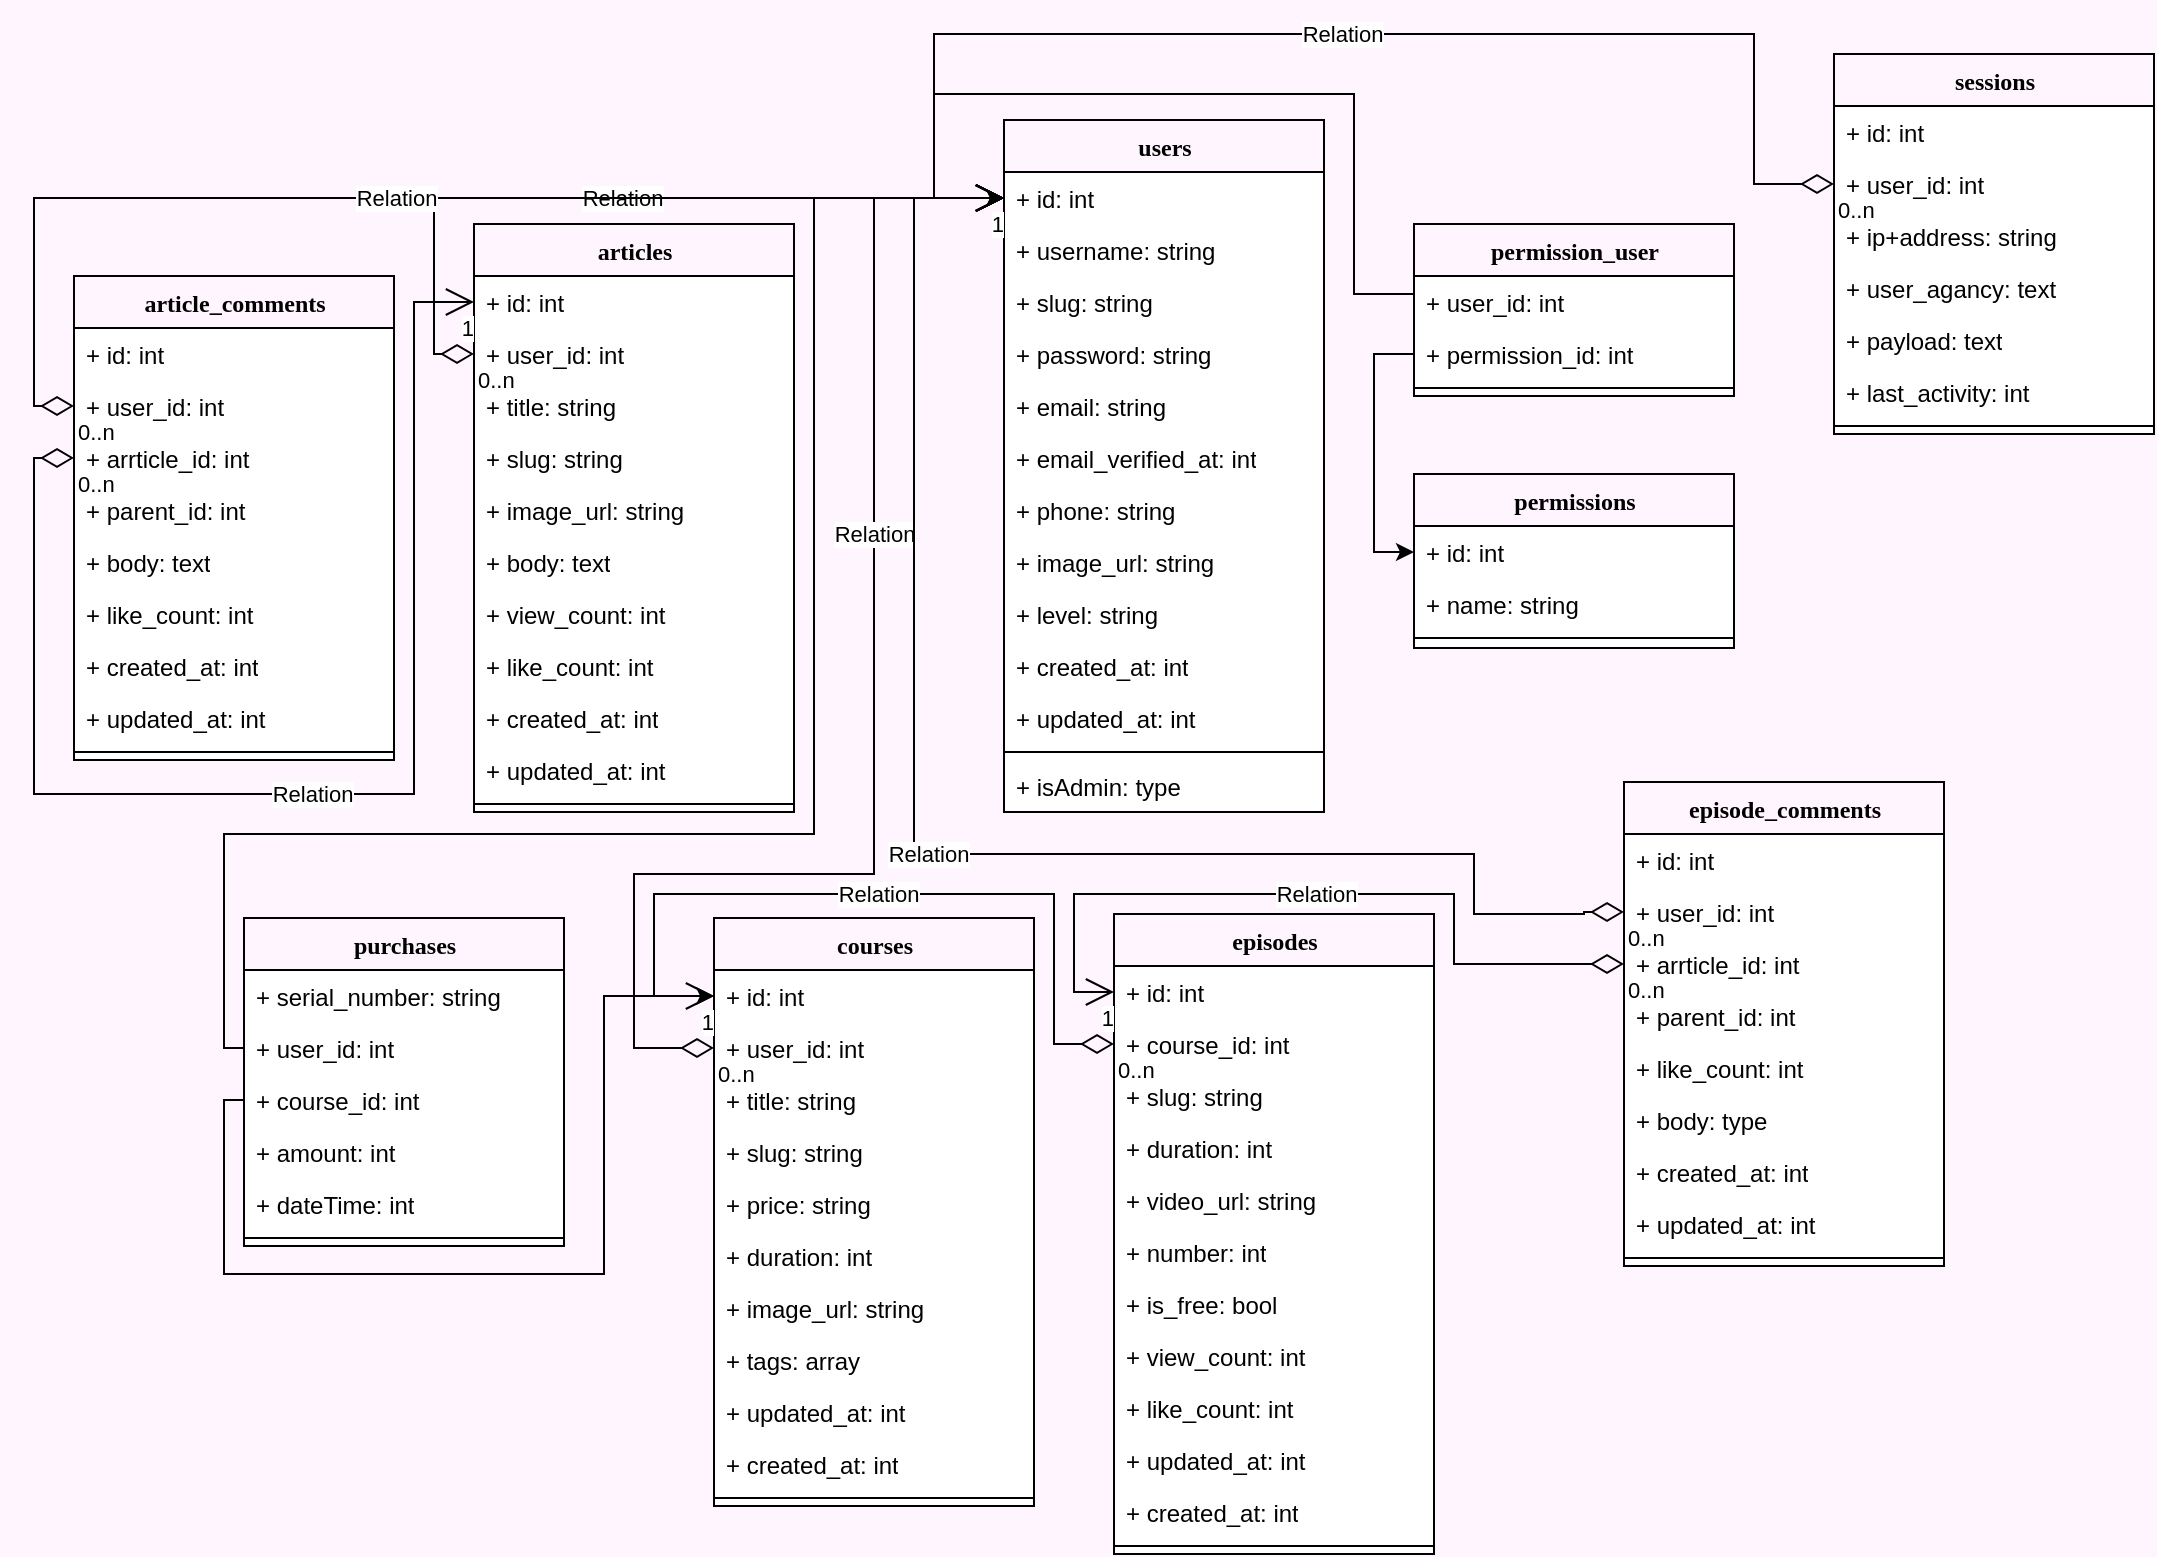 <mxfile version="20.2.8" type="device"><diagram name="Page-1" id="9f46799a-70d6-7492-0946-bef42562c5a5"><mxGraphModel dx="868" dy="566" grid="1" gridSize="10" guides="1" tooltips="1" connect="1" arrows="1" fold="1" page="1" pageScale="1" pageWidth="1169" pageHeight="827" background="#FFF5FE" math="0" shadow="0"><root><mxCell id="0"/><mxCell id="1" parent="0"/><mxCell id="78961159f06e98e8-17" value="articles" style="swimlane;html=1;fontStyle=1;align=center;verticalAlign=top;childLayout=stackLayout;horizontal=1;startSize=26;horizontalStack=0;resizeParent=1;resizeLast=0;collapsible=1;marginBottom=0;swimlaneFillColor=#ffffff;rounded=0;shadow=0;comic=0;labelBackgroundColor=none;strokeWidth=1;fillColor=none;fontFamily=Verdana;fontSize=12" parent="1" vertex="1"><mxGeometry x="275" y="135" width="160" height="294" as="geometry"/></mxCell><mxCell id="78961159f06e98e8-21" value="+ id: int" style="text;html=1;strokeColor=none;fillColor=none;align=left;verticalAlign=top;spacingLeft=4;spacingRight=4;whiteSpace=wrap;overflow=hidden;rotatable=0;points=[[0,0.5],[1,0.5]];portConstraint=eastwest;" parent="78961159f06e98e8-17" vertex="1"><mxGeometry y="26" width="160" height="26" as="geometry"/></mxCell><mxCell id="NeCUMd8s_UGiuaTIAhG--6" value="+ user_id: int" style="text;html=1;strokeColor=none;fillColor=none;align=left;verticalAlign=top;spacingLeft=4;spacingRight=4;whiteSpace=wrap;overflow=hidden;rotatable=0;points=[[0,0.5],[1,0.5]];portConstraint=eastwest;" parent="78961159f06e98e8-17" vertex="1"><mxGeometry y="52" width="160" height="26" as="geometry"/></mxCell><mxCell id="78961159f06e98e8-23" value="+ title: string" style="text;html=1;strokeColor=none;fillColor=none;align=left;verticalAlign=top;spacingLeft=4;spacingRight=4;whiteSpace=wrap;overflow=hidden;rotatable=0;points=[[0,0.5],[1,0.5]];portConstraint=eastwest;" parent="78961159f06e98e8-17" vertex="1"><mxGeometry y="78" width="160" height="26" as="geometry"/></mxCell><mxCell id="78961159f06e98e8-25" value="+ slug: string" style="text;html=1;strokeColor=none;fillColor=none;align=left;verticalAlign=top;spacingLeft=4;spacingRight=4;whiteSpace=wrap;overflow=hidden;rotatable=0;points=[[0,0.5],[1,0.5]];portConstraint=eastwest;" parent="78961159f06e98e8-17" vertex="1"><mxGeometry y="104" width="160" height="26" as="geometry"/></mxCell><mxCell id="NeCUMd8s_UGiuaTIAhG--41" value="+ image_url: string" style="text;html=1;strokeColor=none;fillColor=none;align=left;verticalAlign=top;spacingLeft=4;spacingRight=4;whiteSpace=wrap;overflow=hidden;rotatable=0;points=[[0,0.5],[1,0.5]];portConstraint=eastwest;" parent="78961159f06e98e8-17" vertex="1"><mxGeometry y="130" width="160" height="26" as="geometry"/></mxCell><mxCell id="78961159f06e98e8-26" value="+ body: text" style="text;html=1;strokeColor=none;fillColor=none;align=left;verticalAlign=top;spacingLeft=4;spacingRight=4;whiteSpace=wrap;overflow=hidden;rotatable=0;points=[[0,0.5],[1,0.5]];portConstraint=eastwest;" parent="78961159f06e98e8-17" vertex="1"><mxGeometry y="156" width="160" height="26" as="geometry"/></mxCell><mxCell id="yZIpc35py8JejfRJIseU-2" value="+ view_count: int" style="text;html=1;strokeColor=none;fillColor=none;align=left;verticalAlign=top;spacingLeft=4;spacingRight=4;whiteSpace=wrap;overflow=hidden;rotatable=0;points=[[0,0.5],[1,0.5]];portConstraint=eastwest;" parent="78961159f06e98e8-17" vertex="1"><mxGeometry y="182" width="160" height="26" as="geometry"/></mxCell><mxCell id="yZIpc35py8JejfRJIseU-3" value="+ like_count: int" style="text;html=1;strokeColor=none;fillColor=none;align=left;verticalAlign=top;spacingLeft=4;spacingRight=4;whiteSpace=wrap;overflow=hidden;rotatable=0;points=[[0,0.5],[1,0.5]];portConstraint=eastwest;" parent="78961159f06e98e8-17" vertex="1"><mxGeometry y="208" width="160" height="26" as="geometry"/></mxCell><mxCell id="78961159f06e98e8-24" value="+ created_at: int" style="text;html=1;strokeColor=none;fillColor=none;align=left;verticalAlign=top;spacingLeft=4;spacingRight=4;whiteSpace=wrap;overflow=hidden;rotatable=0;points=[[0,0.5],[1,0.5]];portConstraint=eastwest;" parent="78961159f06e98e8-17" vertex="1"><mxGeometry y="234" width="160" height="26" as="geometry"/></mxCell><mxCell id="NeCUMd8s_UGiuaTIAhG--5" value="+ updated_at: int" style="text;html=1;strokeColor=none;fillColor=none;align=left;verticalAlign=top;spacingLeft=4;spacingRight=4;whiteSpace=wrap;overflow=hidden;rotatable=0;points=[[0,0.5],[1,0.5]];portConstraint=eastwest;" parent="78961159f06e98e8-17" vertex="1"><mxGeometry y="260" width="160" height="26" as="geometry"/></mxCell><mxCell id="78961159f06e98e8-19" value="" style="line;html=1;strokeWidth=1;fillColor=none;align=left;verticalAlign=middle;spacingTop=-1;spacingLeft=3;spacingRight=3;rotatable=0;labelPosition=right;points=[];portConstraint=eastwest;" parent="78961159f06e98e8-17" vertex="1"><mxGeometry y="286" width="160" height="8" as="geometry"/></mxCell><mxCell id="78961159f06e98e8-30" value="users" style="swimlane;html=1;fontStyle=1;align=center;verticalAlign=top;childLayout=stackLayout;horizontal=1;startSize=26;horizontalStack=0;resizeParent=1;resizeLast=0;collapsible=1;marginBottom=0;swimlaneFillColor=#ffffff;rounded=0;shadow=0;comic=0;labelBackgroundColor=none;strokeWidth=1;fillColor=none;fontFamily=Verdana;fontSize=12" parent="1" vertex="1"><mxGeometry x="540" y="83" width="160" height="346" as="geometry"/></mxCell><mxCell id="78961159f06e98e8-31" value="+ id: int" style="text;html=1;strokeColor=none;fillColor=none;align=left;verticalAlign=top;spacingLeft=4;spacingRight=4;whiteSpace=wrap;overflow=hidden;rotatable=0;points=[[0,0.5],[1,0.5]];portConstraint=eastwest;" parent="78961159f06e98e8-30" vertex="1"><mxGeometry y="26" width="160" height="26" as="geometry"/></mxCell><mxCell id="78961159f06e98e8-32" value="+ username: string" style="text;html=1;strokeColor=none;fillColor=none;align=left;verticalAlign=top;spacingLeft=4;spacingRight=4;whiteSpace=wrap;overflow=hidden;rotatable=0;points=[[0,0.5],[1,0.5]];portConstraint=eastwest;" parent="78961159f06e98e8-30" vertex="1"><mxGeometry y="52" width="160" height="26" as="geometry"/></mxCell><mxCell id="NeCUMd8s_UGiuaTIAhG--4" value="+ slug: string" style="text;html=1;strokeColor=none;fillColor=none;align=left;verticalAlign=top;spacingLeft=4;spacingRight=4;whiteSpace=wrap;overflow=hidden;rotatable=0;points=[[0,0.5],[1,0.5]];portConstraint=eastwest;" parent="78961159f06e98e8-30" vertex="1"><mxGeometry y="78" width="160" height="26" as="geometry"/></mxCell><mxCell id="78961159f06e98e8-33" value="+ password: string" style="text;html=1;strokeColor=none;fillColor=none;align=left;verticalAlign=top;spacingLeft=4;spacingRight=4;whiteSpace=wrap;overflow=hidden;rotatable=0;points=[[0,0.5],[1,0.5]];portConstraint=eastwest;" parent="78961159f06e98e8-30" vertex="1"><mxGeometry y="104" width="160" height="26" as="geometry"/></mxCell><mxCell id="78961159f06e98e8-34" value="+ email: string" style="text;html=1;strokeColor=none;fillColor=none;align=left;verticalAlign=top;spacingLeft=4;spacingRight=4;whiteSpace=wrap;overflow=hidden;rotatable=0;points=[[0,0.5],[1,0.5]];portConstraint=eastwest;" parent="78961159f06e98e8-30" vertex="1"><mxGeometry y="130" width="160" height="26" as="geometry"/></mxCell><mxCell id="NeCUMd8s_UGiuaTIAhG--81" value="+ email_verified_at: int" style="text;html=1;strokeColor=none;fillColor=none;align=left;verticalAlign=top;spacingLeft=4;spacingRight=4;whiteSpace=wrap;overflow=hidden;rotatable=0;points=[[0,0.5],[1,0.5]];portConstraint=eastwest;" parent="78961159f06e98e8-30" vertex="1"><mxGeometry y="156" width="160" height="26" as="geometry"/></mxCell><mxCell id="78961159f06e98e8-36" value="+ phone: string" style="text;html=1;strokeColor=none;fillColor=none;align=left;verticalAlign=top;spacingLeft=4;spacingRight=4;whiteSpace=wrap;overflow=hidden;rotatable=0;points=[[0,0.5],[1,0.5]];portConstraint=eastwest;" parent="78961159f06e98e8-30" vertex="1"><mxGeometry y="182" width="160" height="26" as="geometry"/></mxCell><mxCell id="NeCUMd8s_UGiuaTIAhG--42" value="+ image_url: string" style="text;html=1;strokeColor=none;fillColor=none;align=left;verticalAlign=top;spacingLeft=4;spacingRight=4;whiteSpace=wrap;overflow=hidden;rotatable=0;points=[[0,0.5],[1,0.5]];portConstraint=eastwest;" parent="78961159f06e98e8-30" vertex="1"><mxGeometry y="208" width="160" height="26" as="geometry"/></mxCell><mxCell id="78961159f06e98e8-37" value="+ level: string" style="text;html=1;strokeColor=none;fillColor=none;align=left;verticalAlign=top;spacingLeft=4;spacingRight=4;whiteSpace=wrap;overflow=hidden;rotatable=0;points=[[0,0.5],[1,0.5]];portConstraint=eastwest;" parent="78961159f06e98e8-30" vertex="1"><mxGeometry y="234" width="160" height="26" as="geometry"/></mxCell><mxCell id="NeCUMd8s_UGiuaTIAhG--1" value="+ created_at: int" style="text;html=1;strokeColor=none;fillColor=none;align=left;verticalAlign=top;spacingLeft=4;spacingRight=4;whiteSpace=wrap;overflow=hidden;rotatable=0;points=[[0,0.5],[1,0.5]];portConstraint=eastwest;" parent="78961159f06e98e8-30" vertex="1"><mxGeometry y="260" width="160" height="26" as="geometry"/></mxCell><mxCell id="NeCUMd8s_UGiuaTIAhG--3" value="+ updated_at: int" style="text;html=1;strokeColor=none;fillColor=none;align=left;verticalAlign=top;spacingLeft=4;spacingRight=4;whiteSpace=wrap;overflow=hidden;rotatable=0;points=[[0,0.5],[1,0.5]];portConstraint=eastwest;" parent="78961159f06e98e8-30" vertex="1"><mxGeometry y="286" width="160" height="26" as="geometry"/></mxCell><mxCell id="78961159f06e98e8-38" value="" style="line;html=1;strokeWidth=1;fillColor=none;align=left;verticalAlign=middle;spacingTop=-1;spacingLeft=3;spacingRight=3;rotatable=0;labelPosition=right;points=[];portConstraint=eastwest;" parent="78961159f06e98e8-30" vertex="1"><mxGeometry y="312" width="160" height="8" as="geometry"/></mxCell><mxCell id="78961159f06e98e8-39" value="+ isAdmin: type" style="text;html=1;strokeColor=none;fillColor=none;align=left;verticalAlign=top;spacingLeft=4;spacingRight=4;whiteSpace=wrap;overflow=hidden;rotatable=0;points=[[0,0.5],[1,0.5]];portConstraint=eastwest;" parent="78961159f06e98e8-30" vertex="1"><mxGeometry y="320" width="160" height="26" as="geometry"/></mxCell><mxCell id="78961159f06e98e8-43" value="permissions" style="swimlane;html=1;fontStyle=1;align=center;verticalAlign=top;childLayout=stackLayout;horizontal=1;startSize=26;horizontalStack=0;resizeParent=1;resizeLast=0;collapsible=1;marginBottom=0;swimlaneFillColor=#ffffff;rounded=0;shadow=0;comic=0;labelBackgroundColor=none;strokeWidth=1;fillColor=none;fontFamily=Verdana;fontSize=12" parent="1" vertex="1"><mxGeometry x="745" y="260" width="160" height="87" as="geometry"/></mxCell><mxCell id="78961159f06e98e8-44" value="+ id: int" style="text;html=1;strokeColor=none;fillColor=none;align=left;verticalAlign=top;spacingLeft=4;spacingRight=4;whiteSpace=wrap;overflow=hidden;rotatable=0;points=[[0,0.5],[1,0.5]];portConstraint=eastwest;" parent="78961159f06e98e8-43" vertex="1"><mxGeometry y="26" width="160" height="26" as="geometry"/></mxCell><mxCell id="78961159f06e98e8-45" value="+ name: string" style="text;html=1;strokeColor=none;fillColor=none;align=left;verticalAlign=top;spacingLeft=4;spacingRight=4;whiteSpace=wrap;overflow=hidden;rotatable=0;points=[[0,0.5],[1,0.5]];portConstraint=eastwest;" parent="78961159f06e98e8-43" vertex="1"><mxGeometry y="52" width="160" height="26" as="geometry"/></mxCell><mxCell id="78961159f06e98e8-51" value="" style="line;html=1;strokeWidth=1;fillColor=none;align=left;verticalAlign=middle;spacingTop=-1;spacingLeft=3;spacingRight=3;rotatable=0;labelPosition=right;points=[];portConstraint=eastwest;" parent="78961159f06e98e8-43" vertex="1"><mxGeometry y="78" width="160" height="8" as="geometry"/></mxCell><mxCell id="78961159f06e98e8-56" value="purchases" style="swimlane;html=1;fontStyle=1;align=center;verticalAlign=top;childLayout=stackLayout;horizontal=1;startSize=26;horizontalStack=0;resizeParent=1;resizeLast=0;collapsible=1;marginBottom=0;swimlaneFillColor=#ffffff;rounded=0;shadow=0;comic=0;labelBackgroundColor=none;strokeWidth=1;fillColor=none;fontFamily=Verdana;fontSize=12" parent="1" vertex="1"><mxGeometry x="160" y="482" width="160" height="164" as="geometry"/></mxCell><mxCell id="78961159f06e98e8-60" value="+ serial_number: string" style="text;html=1;strokeColor=none;fillColor=none;align=left;verticalAlign=top;spacingLeft=4;spacingRight=4;whiteSpace=wrap;overflow=hidden;rotatable=0;points=[[0,0.5],[1,0.5]];portConstraint=eastwest;" parent="78961159f06e98e8-56" vertex="1"><mxGeometry y="26" width="160" height="26" as="geometry"/></mxCell><mxCell id="78961159f06e98e8-59" value="+ user_id: int" style="text;html=1;strokeColor=none;fillColor=none;align=left;verticalAlign=top;spacingLeft=4;spacingRight=4;whiteSpace=wrap;overflow=hidden;rotatable=0;points=[[0,0.5],[1,0.5]];portConstraint=eastwest;" parent="78961159f06e98e8-56" vertex="1"><mxGeometry y="52" width="160" height="26" as="geometry"/></mxCell><mxCell id="78961159f06e98e8-58" value="+ course_id: int" style="text;html=1;strokeColor=none;fillColor=none;align=left;verticalAlign=top;spacingLeft=4;spacingRight=4;whiteSpace=wrap;overflow=hidden;rotatable=0;points=[[0,0.5],[1,0.5]];portConstraint=eastwest;" parent="78961159f06e98e8-56" vertex="1"><mxGeometry y="78" width="160" height="26" as="geometry"/></mxCell><mxCell id="yZIpc35py8JejfRJIseU-8" value="+ amount: int" style="text;html=1;strokeColor=none;fillColor=none;align=left;verticalAlign=top;spacingLeft=4;spacingRight=4;whiteSpace=wrap;overflow=hidden;rotatable=0;points=[[0,0.5],[1,0.5]];portConstraint=eastwest;" parent="78961159f06e98e8-56" vertex="1"><mxGeometry y="104" width="160" height="26" as="geometry"/></mxCell><mxCell id="78961159f06e98e8-61" value="+ dateTime: int" style="text;html=1;strokeColor=none;fillColor=none;align=left;verticalAlign=top;spacingLeft=4;spacingRight=4;whiteSpace=wrap;overflow=hidden;rotatable=0;points=[[0,0.5],[1,0.5]];portConstraint=eastwest;" parent="78961159f06e98e8-56" vertex="1"><mxGeometry y="130" width="160" height="26" as="geometry"/></mxCell><mxCell id="78961159f06e98e8-64" value="" style="line;html=1;strokeWidth=1;fillColor=none;align=left;verticalAlign=middle;spacingTop=-1;spacingLeft=3;spacingRight=3;rotatable=0;labelPosition=right;points=[];portConstraint=eastwest;" parent="78961159f06e98e8-56" vertex="1"><mxGeometry y="156" width="160" height="8" as="geometry"/></mxCell><mxCell id="78961159f06e98e8-69" value="courses" style="swimlane;html=1;fontStyle=1;align=center;verticalAlign=top;childLayout=stackLayout;horizontal=1;startSize=26;horizontalStack=0;resizeParent=1;resizeLast=0;collapsible=1;marginBottom=0;swimlaneFillColor=#ffffff;rounded=0;shadow=0;comic=0;labelBackgroundColor=none;strokeWidth=1;fillColor=none;fontFamily=Verdana;fontSize=12" parent="1" vertex="1"><mxGeometry x="395" y="482" width="160" height="294" as="geometry"/></mxCell><mxCell id="78961159f06e98e8-70" value="+ id: int" style="text;html=1;strokeColor=none;fillColor=none;align=left;verticalAlign=top;spacingLeft=4;spacingRight=4;whiteSpace=wrap;overflow=hidden;rotatable=0;points=[[0,0.5],[1,0.5]];portConstraint=eastwest;" parent="78961159f06e98e8-69" vertex="1"><mxGeometry y="26" width="160" height="26" as="geometry"/></mxCell><mxCell id="78961159f06e98e8-71" value="+ user_id: int" style="text;html=1;strokeColor=none;fillColor=none;align=left;verticalAlign=top;spacingLeft=4;spacingRight=4;whiteSpace=wrap;overflow=hidden;rotatable=0;points=[[0,0.5],[1,0.5]];portConstraint=eastwest;" parent="78961159f06e98e8-69" vertex="1"><mxGeometry y="52" width="160" height="26" as="geometry"/></mxCell><mxCell id="78961159f06e98e8-72" value="+ title: string" style="text;html=1;strokeColor=none;fillColor=none;align=left;verticalAlign=top;spacingLeft=4;spacingRight=4;whiteSpace=wrap;overflow=hidden;rotatable=0;points=[[0,0.5],[1,0.5]];portConstraint=eastwest;" parent="78961159f06e98e8-69" vertex="1"><mxGeometry y="78" width="160" height="26" as="geometry"/></mxCell><mxCell id="NeCUMd8s_UGiuaTIAhG--40" value="+ slug: string" style="text;html=1;strokeColor=none;fillColor=none;align=left;verticalAlign=top;spacingLeft=4;spacingRight=4;whiteSpace=wrap;overflow=hidden;rotatable=0;points=[[0,0.5],[1,0.5]];portConstraint=eastwest;" parent="78961159f06e98e8-69" vertex="1"><mxGeometry y="104" width="160" height="26" as="geometry"/></mxCell><mxCell id="NeCUMd8s_UGiuaTIAhG--55" value="+ price: string" style="text;html=1;strokeColor=none;fillColor=none;align=left;verticalAlign=top;spacingLeft=4;spacingRight=4;whiteSpace=wrap;overflow=hidden;rotatable=0;points=[[0,0.5],[1,0.5]];portConstraint=eastwest;" parent="78961159f06e98e8-69" vertex="1"><mxGeometry y="130" width="160" height="26" as="geometry"/></mxCell><mxCell id="yZIpc35py8JejfRJIseU-7" value="+ duration: int" style="text;html=1;strokeColor=none;fillColor=none;align=left;verticalAlign=top;spacingLeft=4;spacingRight=4;whiteSpace=wrap;overflow=hidden;rotatable=0;points=[[0,0.5],[1,0.5]];portConstraint=eastwest;" parent="78961159f06e98e8-69" vertex="1"><mxGeometry y="156" width="160" height="26" as="geometry"/></mxCell><mxCell id="NeCUMd8s_UGiuaTIAhG--37" value="+ image_url: string" style="text;html=1;strokeColor=none;fillColor=none;align=left;verticalAlign=top;spacingLeft=4;spacingRight=4;whiteSpace=wrap;overflow=hidden;rotatable=0;points=[[0,0.5],[1,0.5]];portConstraint=eastwest;" parent="78961159f06e98e8-69" vertex="1"><mxGeometry y="182" width="160" height="26" as="geometry"/></mxCell><mxCell id="78961159f06e98e8-76" value="+ tags: array" style="text;html=1;strokeColor=none;fillColor=none;align=left;verticalAlign=top;spacingLeft=4;spacingRight=4;whiteSpace=wrap;overflow=hidden;rotatable=0;points=[[0,0.5],[1,0.5]];portConstraint=eastwest;" parent="78961159f06e98e8-69" vertex="1"><mxGeometry y="208" width="160" height="26" as="geometry"/></mxCell><mxCell id="NeCUMd8s_UGiuaTIAhG--38" value="+ updated_at: int" style="text;html=1;strokeColor=none;fillColor=none;align=left;verticalAlign=top;spacingLeft=4;spacingRight=4;whiteSpace=wrap;overflow=hidden;rotatable=0;points=[[0,0.5],[1,0.5]];portConstraint=eastwest;" parent="78961159f06e98e8-69" vertex="1"><mxGeometry y="234" width="160" height="26" as="geometry"/></mxCell><mxCell id="NeCUMd8s_UGiuaTIAhG--39" value="+ created_at: int" style="text;html=1;strokeColor=none;fillColor=none;align=left;verticalAlign=top;spacingLeft=4;spacingRight=4;whiteSpace=wrap;overflow=hidden;rotatable=0;points=[[0,0.5],[1,0.5]];portConstraint=eastwest;" parent="78961159f06e98e8-69" vertex="1"><mxGeometry y="260" width="160" height="26" as="geometry"/></mxCell><mxCell id="78961159f06e98e8-77" value="" style="line;html=1;strokeWidth=1;fillColor=none;align=left;verticalAlign=middle;spacingTop=-1;spacingLeft=3;spacingRight=3;rotatable=0;labelPosition=right;points=[];portConstraint=eastwest;" parent="78961159f06e98e8-69" vertex="1"><mxGeometry y="286" width="160" height="8" as="geometry"/></mxCell><mxCell id="78961159f06e98e8-82" value="episodes" style="swimlane;html=1;fontStyle=1;align=center;verticalAlign=top;childLayout=stackLayout;horizontal=1;startSize=26;horizontalStack=0;resizeParent=1;resizeLast=0;collapsible=1;marginBottom=0;swimlaneFillColor=#ffffff;rounded=0;shadow=0;comic=0;labelBackgroundColor=none;strokeWidth=1;fillColor=none;fontFamily=Verdana;fontSize=12" parent="1" vertex="1"><mxGeometry x="595" y="480" width="160" height="320" as="geometry"/></mxCell><mxCell id="NeCUMd8s_UGiuaTIAhG--34" value="+ id: int" style="text;html=1;strokeColor=none;fillColor=none;align=left;verticalAlign=top;spacingLeft=4;spacingRight=4;whiteSpace=wrap;overflow=hidden;rotatable=0;points=[[0,0.5],[1,0.5]];portConstraint=eastwest;" parent="78961159f06e98e8-82" vertex="1"><mxGeometry y="26" width="160" height="26" as="geometry"/></mxCell><mxCell id="NeCUMd8s_UGiuaTIAhG--36" value="+ course_id: int" style="text;html=1;strokeColor=none;fillColor=none;align=left;verticalAlign=top;spacingLeft=4;spacingRight=4;whiteSpace=wrap;overflow=hidden;rotatable=0;points=[[0,0.5],[1,0.5]];portConstraint=eastwest;" parent="78961159f06e98e8-82" vertex="1"><mxGeometry y="52" width="160" height="26" as="geometry"/></mxCell><mxCell id="78961159f06e98e8-75" value="+ slug: string" style="text;html=1;strokeColor=none;fillColor=none;align=left;verticalAlign=top;spacingLeft=4;spacingRight=4;whiteSpace=wrap;overflow=hidden;rotatable=0;points=[[0,0.5],[1,0.5]];portConstraint=eastwest;" parent="78961159f06e98e8-82" vertex="1"><mxGeometry y="78" width="160" height="26" as="geometry"/></mxCell><mxCell id="78961159f06e98e8-74" value="+ duration: int" style="text;html=1;strokeColor=none;fillColor=none;align=left;verticalAlign=top;spacingLeft=4;spacingRight=4;whiteSpace=wrap;overflow=hidden;rotatable=0;points=[[0,0.5],[1,0.5]];portConstraint=eastwest;" parent="78961159f06e98e8-82" vertex="1"><mxGeometry y="104" width="160" height="26" as="geometry"/></mxCell><mxCell id="78961159f06e98e8-84" value="+ video_url: string" style="text;html=1;strokeColor=none;fillColor=none;align=left;verticalAlign=top;spacingLeft=4;spacingRight=4;whiteSpace=wrap;overflow=hidden;rotatable=0;points=[[0,0.5],[1,0.5]];portConstraint=eastwest;" parent="78961159f06e98e8-82" vertex="1"><mxGeometry y="130" width="160" height="26" as="geometry"/></mxCell><mxCell id="yZIpc35py8JejfRJIseU-6" value="+ number: int" style="text;html=1;strokeColor=none;fillColor=none;align=left;verticalAlign=top;spacingLeft=4;spacingRight=4;whiteSpace=wrap;overflow=hidden;rotatable=0;points=[[0,0.5],[1,0.5]];portConstraint=eastwest;" parent="78961159f06e98e8-82" vertex="1"><mxGeometry y="156" width="160" height="26" as="geometry"/></mxCell><mxCell id="NeCUMd8s_UGiuaTIAhG--65" value="+ is_free: bool" style="text;html=1;strokeColor=none;fillColor=none;align=left;verticalAlign=top;spacingLeft=4;spacingRight=4;whiteSpace=wrap;overflow=hidden;rotatable=0;points=[[0,0.5],[1,0.5]];portConstraint=eastwest;" parent="78961159f06e98e8-82" vertex="1"><mxGeometry y="182" width="160" height="26" as="geometry"/></mxCell><mxCell id="yZIpc35py8JejfRJIseU-4" value="+ view_count: int" style="text;html=1;strokeColor=none;fillColor=none;align=left;verticalAlign=top;spacingLeft=4;spacingRight=4;whiteSpace=wrap;overflow=hidden;rotatable=0;points=[[0,0.5],[1,0.5]];portConstraint=eastwest;" parent="78961159f06e98e8-82" vertex="1"><mxGeometry y="208" width="160" height="26" as="geometry"/></mxCell><mxCell id="yZIpc35py8JejfRJIseU-5" value="+ like_count: int" style="text;html=1;strokeColor=none;fillColor=none;align=left;verticalAlign=top;spacingLeft=4;spacingRight=4;whiteSpace=wrap;overflow=hidden;rotatable=0;points=[[0,0.5],[1,0.5]];portConstraint=eastwest;" parent="78961159f06e98e8-82" vertex="1"><mxGeometry y="234" width="160" height="26" as="geometry"/></mxCell><mxCell id="NeCUMd8s_UGiuaTIAhG--30" value="+ updated_at: int" style="text;html=1;strokeColor=none;fillColor=none;align=left;verticalAlign=top;spacingLeft=4;spacingRight=4;whiteSpace=wrap;overflow=hidden;rotatable=0;points=[[0,0.5],[1,0.5]];portConstraint=eastwest;" parent="78961159f06e98e8-82" vertex="1"><mxGeometry y="260" width="160" height="26" as="geometry"/></mxCell><mxCell id="NeCUMd8s_UGiuaTIAhG--29" value="+ created_at: int" style="text;html=1;strokeColor=none;fillColor=none;align=left;verticalAlign=top;spacingLeft=4;spacingRight=4;whiteSpace=wrap;overflow=hidden;rotatable=0;points=[[0,0.5],[1,0.5]];portConstraint=eastwest;" parent="78961159f06e98e8-82" vertex="1"><mxGeometry y="286" width="160" height="26" as="geometry"/></mxCell><mxCell id="78961159f06e98e8-90" value="" style="line;html=1;strokeWidth=1;fillColor=none;align=left;verticalAlign=middle;spacingTop=-1;spacingLeft=3;spacingRight=3;rotatable=0;labelPosition=right;points=[];portConstraint=eastwest;" parent="78961159f06e98e8-82" vertex="1"><mxGeometry y="312" width="160" height="8" as="geometry"/></mxCell><mxCell id="78961159f06e98e8-95" value="sessions" style="swimlane;html=1;fontStyle=1;align=center;verticalAlign=top;childLayout=stackLayout;horizontal=1;startSize=26;horizontalStack=0;resizeParent=1;resizeLast=0;collapsible=1;marginBottom=0;swimlaneFillColor=#ffffff;rounded=0;shadow=0;comic=0;labelBackgroundColor=none;strokeWidth=1;fillColor=none;fontFamily=Verdana;fontSize=12" parent="1" vertex="1"><mxGeometry x="955" y="50" width="160" height="190" as="geometry"/></mxCell><mxCell id="NeCUMd8s_UGiuaTIAhG--82" value="+ id: int" style="text;html=1;strokeColor=none;fillColor=none;align=left;verticalAlign=top;spacingLeft=4;spacingRight=4;whiteSpace=wrap;overflow=hidden;rotatable=0;points=[[0,0.5],[1,0.5]];portConstraint=eastwest;" parent="78961159f06e98e8-95" vertex="1"><mxGeometry y="26" width="160" height="26" as="geometry"/></mxCell><mxCell id="NeCUMd8s_UGiuaTIAhG--83" value="+ user_id: int" style="text;html=1;strokeColor=none;fillColor=none;align=left;verticalAlign=top;spacingLeft=4;spacingRight=4;whiteSpace=wrap;overflow=hidden;rotatable=0;points=[[0,0.5],[1,0.5]];portConstraint=eastwest;" parent="78961159f06e98e8-95" vertex="1"><mxGeometry y="52" width="160" height="26" as="geometry"/></mxCell><mxCell id="78961159f06e98e8-97" value="+ ip+address: string" style="text;html=1;strokeColor=none;fillColor=none;align=left;verticalAlign=top;spacingLeft=4;spacingRight=4;whiteSpace=wrap;overflow=hidden;rotatable=0;points=[[0,0.5],[1,0.5]];portConstraint=eastwest;" parent="78961159f06e98e8-95" vertex="1"><mxGeometry y="78" width="160" height="26" as="geometry"/></mxCell><mxCell id="78961159f06e98e8-98" value="+ user_agancy: text" style="text;html=1;strokeColor=none;fillColor=none;align=left;verticalAlign=top;spacingLeft=4;spacingRight=4;whiteSpace=wrap;overflow=hidden;rotatable=0;points=[[0,0.5],[1,0.5]];portConstraint=eastwest;" parent="78961159f06e98e8-95" vertex="1"><mxGeometry y="104" width="160" height="26" as="geometry"/></mxCell><mxCell id="78961159f06e98e8-102" value="+ payload: text" style="text;html=1;strokeColor=none;fillColor=none;align=left;verticalAlign=top;spacingLeft=4;spacingRight=4;whiteSpace=wrap;overflow=hidden;rotatable=0;points=[[0,0.5],[1,0.5]];portConstraint=eastwest;" parent="78961159f06e98e8-95" vertex="1"><mxGeometry y="130" width="160" height="26" as="geometry"/></mxCell><mxCell id="NeCUMd8s_UGiuaTIAhG--84" value="+ last_activity&lt;span style=&quot;background-color: initial;&quot;&gt;: int&lt;/span&gt;" style="text;html=1;strokeColor=none;fillColor=none;align=left;verticalAlign=top;spacingLeft=4;spacingRight=4;whiteSpace=wrap;overflow=hidden;rotatable=0;points=[[0,0.5],[1,0.5]];portConstraint=eastwest;" parent="78961159f06e98e8-95" vertex="1"><mxGeometry y="156" width="160" height="26" as="geometry"/></mxCell><mxCell id="78961159f06e98e8-103" value="" style="line;html=1;strokeWidth=1;fillColor=none;align=left;verticalAlign=middle;spacingTop=-1;spacingLeft=3;spacingRight=3;rotatable=0;labelPosition=right;points=[];portConstraint=eastwest;" parent="78961159f06e98e8-95" vertex="1"><mxGeometry y="182" width="160" height="8" as="geometry"/></mxCell><mxCell id="78961159f06e98e8-108" value="permission_user" style="swimlane;html=1;fontStyle=1;align=center;verticalAlign=top;childLayout=stackLayout;horizontal=1;startSize=26;horizontalStack=0;resizeParent=1;resizeLast=0;collapsible=1;marginBottom=0;swimlaneFillColor=#ffffff;rounded=0;shadow=0;comic=0;labelBackgroundColor=none;strokeWidth=1;fillColor=none;fontFamily=Verdana;fontSize=12" parent="1" vertex="1"><mxGeometry x="745" y="135" width="160" height="86" as="geometry"/></mxCell><mxCell id="NeCUMd8s_UGiuaTIAhG--79" value="+ user_id: int" style="text;html=1;strokeColor=none;fillColor=none;align=left;verticalAlign=top;spacingLeft=4;spacingRight=4;whiteSpace=wrap;overflow=hidden;rotatable=0;points=[[0,0.5],[1,0.5]];portConstraint=eastwest;" parent="78961159f06e98e8-108" vertex="1"><mxGeometry y="26" width="160" height="26" as="geometry"/></mxCell><mxCell id="78961159f06e98e8-109" value="+ permission_id: int" style="text;html=1;strokeColor=none;fillColor=none;align=left;verticalAlign=top;spacingLeft=4;spacingRight=4;whiteSpace=wrap;overflow=hidden;rotatable=0;points=[[0,0.5],[1,0.5]];portConstraint=eastwest;" parent="78961159f06e98e8-108" vertex="1"><mxGeometry y="52" width="160" height="26" as="geometry"/></mxCell><mxCell id="78961159f06e98e8-116" value="" style="line;html=1;strokeWidth=1;fillColor=none;align=left;verticalAlign=middle;spacingTop=-1;spacingLeft=3;spacingRight=3;rotatable=0;labelPosition=right;points=[];portConstraint=eastwest;" parent="78961159f06e98e8-108" vertex="1"><mxGeometry y="78" width="160" height="8" as="geometry"/></mxCell><mxCell id="NeCUMd8s_UGiuaTIAhG--8" value="Relation" style="endArrow=open;html=1;endSize=12;startArrow=diamondThin;startSize=14;startFill=0;edgeStyle=orthogonalEdgeStyle;rounded=0;exitX=0;exitY=0.5;exitDx=0;exitDy=0;entryX=0;entryY=0.5;entryDx=0;entryDy=0;" parent="1" source="NeCUMd8s_UGiuaTIAhG--6" target="78961159f06e98e8-31" edge="1"><mxGeometry relative="1" as="geometry"><mxPoint x="265" y="40" as="sourcePoint"/><mxPoint x="425" y="40" as="targetPoint"/><Array as="points"><mxPoint x="255" y="200"/><mxPoint x="255" y="122"/></Array></mxGeometry></mxCell><mxCell id="NeCUMd8s_UGiuaTIAhG--9" value="0..n" style="edgeLabel;resizable=0;html=1;align=left;verticalAlign=top;" parent="NeCUMd8s_UGiuaTIAhG--8" connectable="0" vertex="1"><mxGeometry x="-1" relative="1" as="geometry"/></mxCell><mxCell id="NeCUMd8s_UGiuaTIAhG--10" value="1" style="edgeLabel;resizable=0;html=1;align=right;verticalAlign=top;" parent="NeCUMd8s_UGiuaTIAhG--8" connectable="0" vertex="1"><mxGeometry x="1" relative="1" as="geometry"/></mxCell><mxCell id="NeCUMd8s_UGiuaTIAhG--11" value="article_comments" style="swimlane;html=1;fontStyle=1;align=center;verticalAlign=top;childLayout=stackLayout;horizontal=1;startSize=26;horizontalStack=0;resizeParent=1;resizeLast=0;collapsible=1;marginBottom=0;swimlaneFillColor=#ffffff;rounded=0;shadow=0;comic=0;labelBackgroundColor=none;strokeWidth=1;fillColor=none;fontFamily=Verdana;fontSize=12" parent="1" vertex="1"><mxGeometry x="75" y="161" width="160" height="242" as="geometry"/></mxCell><mxCell id="NeCUMd8s_UGiuaTIAhG--12" value="+ id: int" style="text;html=1;strokeColor=none;fillColor=none;align=left;verticalAlign=top;spacingLeft=4;spacingRight=4;whiteSpace=wrap;overflow=hidden;rotatable=0;points=[[0,0.5],[1,0.5]];portConstraint=eastwest;" parent="NeCUMd8s_UGiuaTIAhG--11" vertex="1"><mxGeometry y="26" width="160" height="26" as="geometry"/></mxCell><mxCell id="NeCUMd8s_UGiuaTIAhG--13" value="+ user_id: int" style="text;html=1;strokeColor=none;fillColor=none;align=left;verticalAlign=top;spacingLeft=4;spacingRight=4;whiteSpace=wrap;overflow=hidden;rotatable=0;points=[[0,0.5],[1,0.5]];portConstraint=eastwest;" parent="NeCUMd8s_UGiuaTIAhG--11" vertex="1"><mxGeometry y="52" width="160" height="26" as="geometry"/></mxCell><mxCell id="NeCUMd8s_UGiuaTIAhG--23" value="+ arrticle_id: int" style="text;html=1;strokeColor=none;fillColor=none;align=left;verticalAlign=top;spacingLeft=4;spacingRight=4;whiteSpace=wrap;overflow=hidden;rotatable=0;points=[[0,0.5],[1,0.5]];portConstraint=eastwest;" parent="NeCUMd8s_UGiuaTIAhG--11" vertex="1"><mxGeometry y="78" width="160" height="26" as="geometry"/></mxCell><mxCell id="h0GdK_IhHBHkzW6w24U3-3" value="+ parent_id: int" style="text;html=1;strokeColor=none;fillColor=none;align=left;verticalAlign=top;spacingLeft=4;spacingRight=4;whiteSpace=wrap;overflow=hidden;rotatable=0;points=[[0,0.5],[1,0.5]];portConstraint=eastwest;" parent="NeCUMd8s_UGiuaTIAhG--11" vertex="1"><mxGeometry y="104" width="160" height="26" as="geometry"/></mxCell><mxCell id="NeCUMd8s_UGiuaTIAhG--76" value="+ body: text" style="text;html=1;strokeColor=none;fillColor=none;align=left;verticalAlign=top;spacingLeft=4;spacingRight=4;whiteSpace=wrap;overflow=hidden;rotatable=0;points=[[0,0.5],[1,0.5]];portConstraint=eastwest;" parent="NeCUMd8s_UGiuaTIAhG--11" vertex="1"><mxGeometry y="130" width="160" height="26" as="geometry"/></mxCell><mxCell id="yZIpc35py8JejfRJIseU-1" value="+ like_count: int" style="text;html=1;strokeColor=none;fillColor=none;align=left;verticalAlign=top;spacingLeft=4;spacingRight=4;whiteSpace=wrap;overflow=hidden;rotatable=0;points=[[0,0.5],[1,0.5]];portConstraint=eastwest;" parent="NeCUMd8s_UGiuaTIAhG--11" vertex="1"><mxGeometry y="156" width="160" height="26" as="geometry"/></mxCell><mxCell id="NeCUMd8s_UGiuaTIAhG--17" value="+ created_at: int" style="text;html=1;strokeColor=none;fillColor=none;align=left;verticalAlign=top;spacingLeft=4;spacingRight=4;whiteSpace=wrap;overflow=hidden;rotatable=0;points=[[0,0.5],[1,0.5]];portConstraint=eastwest;" parent="NeCUMd8s_UGiuaTIAhG--11" vertex="1"><mxGeometry y="182" width="160" height="26" as="geometry"/></mxCell><mxCell id="NeCUMd8s_UGiuaTIAhG--18" value="+ updated_at: int" style="text;html=1;strokeColor=none;fillColor=none;align=left;verticalAlign=top;spacingLeft=4;spacingRight=4;whiteSpace=wrap;overflow=hidden;rotatable=0;points=[[0,0.5],[1,0.5]];portConstraint=eastwest;" parent="NeCUMd8s_UGiuaTIAhG--11" vertex="1"><mxGeometry y="208" width="160" height="26" as="geometry"/></mxCell><mxCell id="NeCUMd8s_UGiuaTIAhG--19" value="" style="line;html=1;strokeWidth=1;fillColor=none;align=left;verticalAlign=middle;spacingTop=-1;spacingLeft=3;spacingRight=3;rotatable=0;labelPosition=right;points=[];portConstraint=eastwest;" parent="NeCUMd8s_UGiuaTIAhG--11" vertex="1"><mxGeometry y="234" width="160" height="8" as="geometry"/></mxCell><mxCell id="NeCUMd8s_UGiuaTIAhG--20" value="Relation" style="endArrow=open;html=1;endSize=12;startArrow=diamondThin;startSize=14;startFill=0;edgeStyle=orthogonalEdgeStyle;rounded=0;exitX=0;exitY=0.5;exitDx=0;exitDy=0;entryX=0;entryY=0.5;entryDx=0;entryDy=0;" parent="1" source="NeCUMd8s_UGiuaTIAhG--13" target="78961159f06e98e8-31" edge="1"><mxGeometry relative="1" as="geometry"><mxPoint x="55" y="60" as="sourcePoint"/><mxPoint x="415" y="80" as="targetPoint"/><Array as="points"><mxPoint x="55" y="226"/><mxPoint x="55" y="122"/></Array></mxGeometry></mxCell><mxCell id="NeCUMd8s_UGiuaTIAhG--21" value="0..n" style="edgeLabel;resizable=0;html=1;align=left;verticalAlign=top;" parent="NeCUMd8s_UGiuaTIAhG--20" connectable="0" vertex="1"><mxGeometry x="-1" relative="1" as="geometry"/></mxCell><mxCell id="NeCUMd8s_UGiuaTIAhG--22" value="1" style="edgeLabel;resizable=0;html=1;align=right;verticalAlign=top;" parent="NeCUMd8s_UGiuaTIAhG--20" connectable="0" vertex="1"><mxGeometry x="1" relative="1" as="geometry"/></mxCell><mxCell id="NeCUMd8s_UGiuaTIAhG--24" value="Relation" style="endArrow=open;html=1;endSize=12;startArrow=diamondThin;startSize=14;startFill=0;edgeStyle=orthogonalEdgeStyle;rounded=0;exitX=0;exitY=0.5;exitDx=0;exitDy=0;entryX=0;entryY=0.5;entryDx=0;entryDy=0;" parent="1" source="NeCUMd8s_UGiuaTIAhG--23" target="78961159f06e98e8-21" edge="1"><mxGeometry relative="1" as="geometry"><mxPoint x="25" y="310" as="sourcePoint"/><mxPoint x="185" y="310" as="targetPoint"/><Array as="points"><mxPoint x="55" y="252"/><mxPoint x="55" y="420"/><mxPoint x="245" y="420"/><mxPoint x="245" y="174"/></Array></mxGeometry></mxCell><mxCell id="NeCUMd8s_UGiuaTIAhG--25" value="0..n" style="edgeLabel;resizable=0;html=1;align=left;verticalAlign=top;" parent="NeCUMd8s_UGiuaTIAhG--24" connectable="0" vertex="1"><mxGeometry x="-1" relative="1" as="geometry"/></mxCell><mxCell id="NeCUMd8s_UGiuaTIAhG--26" value="1" style="edgeLabel;resizable=0;html=1;align=right;verticalAlign=top;" parent="NeCUMd8s_UGiuaTIAhG--24" connectable="0" vertex="1"><mxGeometry x="1" relative="1" as="geometry"/></mxCell><mxCell id="NeCUMd8s_UGiuaTIAhG--31" value="Relation" style="endArrow=open;html=1;endSize=12;startArrow=diamondThin;startSize=14;startFill=0;edgeStyle=orthogonalEdgeStyle;rounded=0;exitX=0;exitY=0.5;exitDx=0;exitDy=0;entryX=0;entryY=0.5;entryDx=0;entryDy=0;" parent="1" source="78961159f06e98e8-71" target="78961159f06e98e8-31" edge="1"><mxGeometry x="0.283" relative="1" as="geometry"><mxPoint x="365" y="320" as="sourcePoint"/><mxPoint x="445" y="160" as="targetPoint"/><Array as="points"><mxPoint x="355" y="547"/><mxPoint x="355" y="460"/><mxPoint x="475" y="460"/><mxPoint x="475" y="122"/></Array><mxPoint as="offset"/></mxGeometry></mxCell><mxCell id="NeCUMd8s_UGiuaTIAhG--32" value="0..n" style="edgeLabel;resizable=0;html=1;align=left;verticalAlign=top;" parent="NeCUMd8s_UGiuaTIAhG--31" connectable="0" vertex="1"><mxGeometry x="-1" relative="1" as="geometry"/></mxCell><mxCell id="NeCUMd8s_UGiuaTIAhG--33" value="1" style="edgeLabel;resizable=0;html=1;align=right;verticalAlign=top;" parent="NeCUMd8s_UGiuaTIAhG--31" connectable="0" vertex="1"><mxGeometry x="1" relative="1" as="geometry"/></mxCell><mxCell id="NeCUMd8s_UGiuaTIAhG--43" value="Relation" style="endArrow=open;html=1;endSize=12;startArrow=diamondThin;startSize=14;startFill=0;edgeStyle=orthogonalEdgeStyle;rounded=0;exitX=0;exitY=0.5;exitDx=0;exitDy=0;entryX=0;entryY=0.5;entryDx=0;entryDy=0;" parent="1" source="NeCUMd8s_UGiuaTIAhG--36" target="78961159f06e98e8-70" edge="1"><mxGeometry relative="1" as="geometry"><mxPoint x="485" y="440" as="sourcePoint"/><mxPoint x="505" y="450" as="targetPoint"/><Array as="points"><mxPoint x="565" y="545"/><mxPoint x="565" y="470"/><mxPoint x="365" y="470"/><mxPoint x="365" y="521"/></Array></mxGeometry></mxCell><mxCell id="NeCUMd8s_UGiuaTIAhG--44" value="0..n" style="edgeLabel;resizable=0;html=1;align=left;verticalAlign=top;" parent="NeCUMd8s_UGiuaTIAhG--43" connectable="0" vertex="1"><mxGeometry x="-1" relative="1" as="geometry"/></mxCell><mxCell id="NeCUMd8s_UGiuaTIAhG--45" value="1" style="edgeLabel;resizable=0;html=1;align=right;verticalAlign=top;" parent="NeCUMd8s_UGiuaTIAhG--43" connectable="0" vertex="1"><mxGeometry x="1" relative="1" as="geometry"/></mxCell><mxCell id="NeCUMd8s_UGiuaTIAhG--46" value="episode_comments" style="swimlane;html=1;fontStyle=1;align=center;verticalAlign=top;childLayout=stackLayout;horizontal=1;startSize=26;horizontalStack=0;resizeParent=1;resizeLast=0;collapsible=1;marginBottom=0;swimlaneFillColor=#ffffff;rounded=0;shadow=0;comic=0;labelBackgroundColor=none;strokeWidth=1;fillColor=none;fontFamily=Verdana;fontSize=12" parent="1" vertex="1"><mxGeometry x="850" y="414" width="160" height="242" as="geometry"/></mxCell><mxCell id="NeCUMd8s_UGiuaTIAhG--47" value="+ id: int" style="text;html=1;strokeColor=none;fillColor=none;align=left;verticalAlign=top;spacingLeft=4;spacingRight=4;whiteSpace=wrap;overflow=hidden;rotatable=0;points=[[0,0.5],[1,0.5]];portConstraint=eastwest;" parent="NeCUMd8s_UGiuaTIAhG--46" vertex="1"><mxGeometry y="26" width="160" height="26" as="geometry"/></mxCell><mxCell id="NeCUMd8s_UGiuaTIAhG--48" value="+ user_id: int" style="text;html=1;strokeColor=none;fillColor=none;align=left;verticalAlign=top;spacingLeft=4;spacingRight=4;whiteSpace=wrap;overflow=hidden;rotatable=0;points=[[0,0.5],[1,0.5]];portConstraint=eastwest;" parent="NeCUMd8s_UGiuaTIAhG--46" vertex="1"><mxGeometry y="52" width="160" height="26" as="geometry"/></mxCell><mxCell id="NeCUMd8s_UGiuaTIAhG--49" value="+ arrticle_id: int" style="text;html=1;strokeColor=none;fillColor=none;align=left;verticalAlign=top;spacingLeft=4;spacingRight=4;whiteSpace=wrap;overflow=hidden;rotatable=0;points=[[0,0.5],[1,0.5]];portConstraint=eastwest;" parent="NeCUMd8s_UGiuaTIAhG--46" vertex="1"><mxGeometry y="78" width="160" height="26" as="geometry"/></mxCell><mxCell id="h0GdK_IhHBHkzW6w24U3-1" value="+ parent_id: int" style="text;html=1;strokeColor=none;fillColor=none;align=left;verticalAlign=top;spacingLeft=4;spacingRight=4;whiteSpace=wrap;overflow=hidden;rotatable=0;points=[[0,0.5],[1,0.5]];portConstraint=eastwest;" parent="NeCUMd8s_UGiuaTIAhG--46" vertex="1"><mxGeometry y="104" width="160" height="26" as="geometry"/></mxCell><mxCell id="NeCUMd8s_UGiuaTIAhG--50" value="+ like_count: int" style="text;html=1;strokeColor=none;fillColor=none;align=left;verticalAlign=top;spacingLeft=4;spacingRight=4;whiteSpace=wrap;overflow=hidden;rotatable=0;points=[[0,0.5],[1,0.5]];portConstraint=eastwest;" parent="NeCUMd8s_UGiuaTIAhG--46" vertex="1"><mxGeometry y="130" width="160" height="26" as="geometry"/></mxCell><mxCell id="NeCUMd8s_UGiuaTIAhG--51" value="+ body: type" style="text;html=1;strokeColor=none;fillColor=none;align=left;verticalAlign=top;spacingLeft=4;spacingRight=4;whiteSpace=wrap;overflow=hidden;rotatable=0;points=[[0,0.5],[1,0.5]];portConstraint=eastwest;" parent="NeCUMd8s_UGiuaTIAhG--46" vertex="1"><mxGeometry y="156" width="160" height="26" as="geometry"/></mxCell><mxCell id="NeCUMd8s_UGiuaTIAhG--52" value="+ created_at: int" style="text;html=1;strokeColor=none;fillColor=none;align=left;verticalAlign=top;spacingLeft=4;spacingRight=4;whiteSpace=wrap;overflow=hidden;rotatable=0;points=[[0,0.5],[1,0.5]];portConstraint=eastwest;" parent="NeCUMd8s_UGiuaTIAhG--46" vertex="1"><mxGeometry y="182" width="160" height="26" as="geometry"/></mxCell><mxCell id="NeCUMd8s_UGiuaTIAhG--53" value="+ updated_at: int" style="text;html=1;strokeColor=none;fillColor=none;align=left;verticalAlign=top;spacingLeft=4;spacingRight=4;whiteSpace=wrap;overflow=hidden;rotatable=0;points=[[0,0.5],[1,0.5]];portConstraint=eastwest;" parent="NeCUMd8s_UGiuaTIAhG--46" vertex="1"><mxGeometry y="208" width="160" height="26" as="geometry"/></mxCell><mxCell id="NeCUMd8s_UGiuaTIAhG--54" value="" style="line;html=1;strokeWidth=1;fillColor=none;align=left;verticalAlign=middle;spacingTop=-1;spacingLeft=3;spacingRight=3;rotatable=0;labelPosition=right;points=[];portConstraint=eastwest;" parent="NeCUMd8s_UGiuaTIAhG--46" vertex="1"><mxGeometry y="234" width="160" height="8" as="geometry"/></mxCell><mxCell id="NeCUMd8s_UGiuaTIAhG--56" value="Relation" style="endArrow=open;html=1;endSize=12;startArrow=diamondThin;startSize=14;startFill=0;edgeStyle=orthogonalEdgeStyle;rounded=0;exitX=0;exitY=0.5;exitDx=0;exitDy=0;entryX=0;entryY=0.5;entryDx=0;entryDy=0;" parent="1" source="NeCUMd8s_UGiuaTIAhG--49" target="NeCUMd8s_UGiuaTIAhG--34" edge="1"><mxGeometry relative="1" as="geometry"><mxPoint x="695" y="414" as="sourcePoint"/><mxPoint x="685" y="420" as="targetPoint"/><Array as="points"><mxPoint x="765" y="505"/><mxPoint x="765" y="470"/><mxPoint x="575" y="470"/><mxPoint x="575" y="519"/></Array><mxPoint as="offset"/></mxGeometry></mxCell><mxCell id="NeCUMd8s_UGiuaTIAhG--57" value="0..n" style="edgeLabel;resizable=0;html=1;align=left;verticalAlign=top;" parent="NeCUMd8s_UGiuaTIAhG--56" connectable="0" vertex="1"><mxGeometry x="-1" relative="1" as="geometry"/></mxCell><mxCell id="NeCUMd8s_UGiuaTIAhG--58" value="1" style="edgeLabel;resizable=0;html=1;align=right;verticalAlign=top;" parent="NeCUMd8s_UGiuaTIAhG--56" connectable="0" vertex="1"><mxGeometry x="1" relative="1" as="geometry"/></mxCell><mxCell id="NeCUMd8s_UGiuaTIAhG--61" value="Relation" style="endArrow=open;html=1;endSize=12;startArrow=diamondThin;startSize=14;startFill=0;edgeStyle=orthogonalEdgeStyle;rounded=0;exitX=0;exitY=0.5;exitDx=0;exitDy=0;entryX=0;entryY=0.5;entryDx=0;entryDy=0;" parent="1" source="NeCUMd8s_UGiuaTIAhG--48" target="78961159f06e98e8-31" edge="1"><mxGeometry relative="1" as="geometry"><mxPoint x="765" y="360" as="sourcePoint"/><mxPoint x="695" y="30" as="targetPoint"/><Array as="points"><mxPoint x="830" y="479"/><mxPoint x="830" y="480"/><mxPoint x="775" y="480"/><mxPoint x="775" y="450"/><mxPoint x="495" y="450"/><mxPoint x="495" y="122"/></Array></mxGeometry></mxCell><mxCell id="NeCUMd8s_UGiuaTIAhG--62" value="0..n" style="edgeLabel;resizable=0;html=1;align=left;verticalAlign=top;" parent="NeCUMd8s_UGiuaTIAhG--61" connectable="0" vertex="1"><mxGeometry x="-1" relative="1" as="geometry"/></mxCell><mxCell id="NeCUMd8s_UGiuaTIAhG--63" value="1" style="edgeLabel;resizable=0;html=1;align=right;verticalAlign=top;" parent="NeCUMd8s_UGiuaTIAhG--61" connectable="0" vertex="1"><mxGeometry x="1" relative="1" as="geometry"/></mxCell><mxCell id="NeCUMd8s_UGiuaTIAhG--69" style="edgeStyle=orthogonalEdgeStyle;rounded=0;orthogonalLoop=1;jettySize=auto;html=1;exitX=0;exitY=0.5;exitDx=0;exitDy=0;entryX=0;entryY=0.5;entryDx=0;entryDy=0;" parent="1" source="78961159f06e98e8-59" target="78961159f06e98e8-31" edge="1"><mxGeometry relative="1" as="geometry"><Array as="points"><mxPoint x="150" y="547"/><mxPoint x="150" y="440"/><mxPoint x="445" y="440"/><mxPoint x="445" y="122"/></Array></mxGeometry></mxCell><mxCell id="NeCUMd8s_UGiuaTIAhG--70" style="edgeStyle=orthogonalEdgeStyle;rounded=0;orthogonalLoop=1;jettySize=auto;html=1;exitX=0;exitY=0.5;exitDx=0;exitDy=0;entryX=0;entryY=0.5;entryDx=0;entryDy=0;" parent="1" source="78961159f06e98e8-58" target="78961159f06e98e8-70" edge="1"><mxGeometry relative="1" as="geometry"><Array as="points"><mxPoint x="150" y="573"/><mxPoint x="150" y="660"/><mxPoint x="340" y="660"/><mxPoint x="340" y="521"/></Array></mxGeometry></mxCell><mxCell id="NeCUMd8s_UGiuaTIAhG--77" style="edgeStyle=orthogonalEdgeStyle;rounded=0;orthogonalLoop=1;jettySize=auto;html=1;exitX=0;exitY=0.5;exitDx=0;exitDy=0;entryX=0;entryY=0.5;entryDx=0;entryDy=0;" parent="1" source="78961159f06e98e8-109" target="78961159f06e98e8-44" edge="1"><mxGeometry relative="1" as="geometry"/></mxCell><mxCell id="NeCUMd8s_UGiuaTIAhG--80" style="edgeStyle=orthogonalEdgeStyle;rounded=0;orthogonalLoop=1;jettySize=auto;html=1;entryX=0;entryY=0.5;entryDx=0;entryDy=0;" parent="1" source="NeCUMd8s_UGiuaTIAhG--79" target="78961159f06e98e8-31" edge="1"><mxGeometry relative="1" as="geometry"><Array as="points"><mxPoint x="715" y="170"/><mxPoint x="715" y="70"/><mxPoint x="505" y="70"/><mxPoint x="505" y="122"/></Array></mxGeometry></mxCell><mxCell id="NeCUMd8s_UGiuaTIAhG--85" value="Relation" style="endArrow=open;html=1;endSize=12;startArrow=diamondThin;startSize=14;startFill=0;edgeStyle=orthogonalEdgeStyle;rounded=0;entryX=0;entryY=0.5;entryDx=0;entryDy=0;exitX=0;exitY=0.5;exitDx=0;exitDy=0;" parent="1" source="NeCUMd8s_UGiuaTIAhG--83" target="78961159f06e98e8-31" edge="1"><mxGeometry relative="1" as="geometry"><mxPoint x="945" y="110" as="sourcePoint"/><mxPoint x="1155" y="130" as="targetPoint"/><Array as="points"><mxPoint x="915" y="115"/><mxPoint x="915" y="40"/><mxPoint x="505" y="40"/><mxPoint x="505" y="122"/></Array></mxGeometry></mxCell><mxCell id="NeCUMd8s_UGiuaTIAhG--86" value="0..n" style="edgeLabel;resizable=0;html=1;align=left;verticalAlign=top;" parent="NeCUMd8s_UGiuaTIAhG--85" connectable="0" vertex="1"><mxGeometry x="-1" relative="1" as="geometry"/></mxCell><mxCell id="NeCUMd8s_UGiuaTIAhG--87" value="1" style="edgeLabel;resizable=0;html=1;align=right;verticalAlign=top;" parent="NeCUMd8s_UGiuaTIAhG--85" connectable="0" vertex="1"><mxGeometry x="1" relative="1" as="geometry"/></mxCell></root></mxGraphModel></diagram></mxfile>